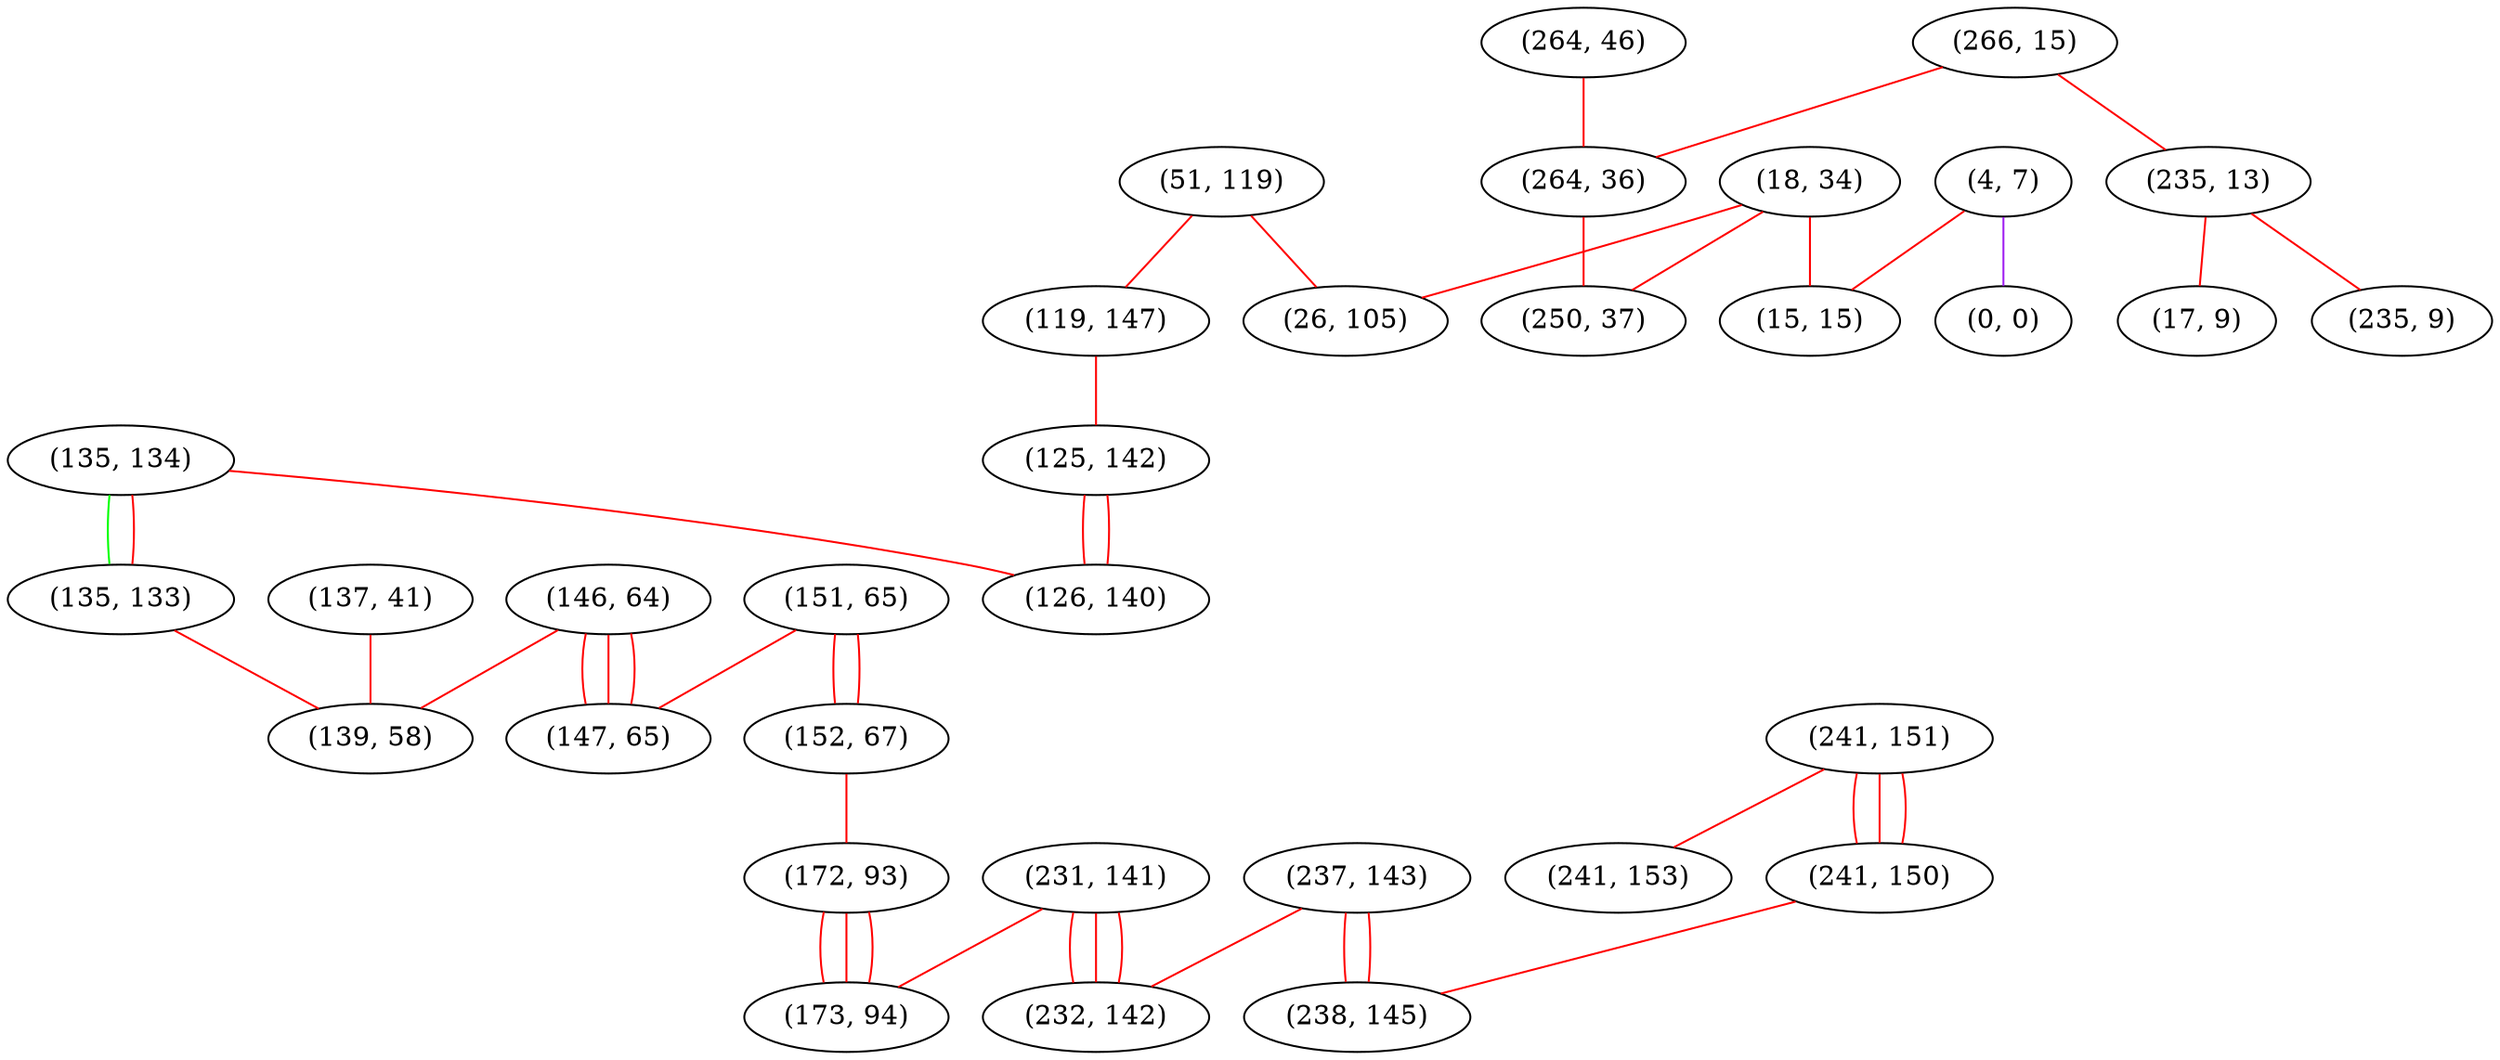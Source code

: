 graph "" {
"(146, 64)";
"(4, 7)";
"(237, 143)";
"(264, 46)";
"(241, 151)";
"(137, 41)";
"(266, 15)";
"(151, 65)";
"(264, 36)";
"(235, 13)";
"(18, 34)";
"(135, 134)";
"(235, 9)";
"(250, 37)";
"(152, 67)";
"(241, 150)";
"(172, 93)";
"(51, 119)";
"(147, 65)";
"(15, 15)";
"(119, 147)";
"(0, 0)";
"(231, 141)";
"(135, 133)";
"(232, 142)";
"(125, 142)";
"(126, 140)";
"(238, 145)";
"(17, 9)";
"(26, 105)";
"(139, 58)";
"(241, 153)";
"(173, 94)";
"(146, 64)" -- "(139, 58)"  [color=red, key=0, weight=1];
"(146, 64)" -- "(147, 65)"  [color=red, key=0, weight=1];
"(146, 64)" -- "(147, 65)"  [color=red, key=1, weight=1];
"(146, 64)" -- "(147, 65)"  [color=red, key=2, weight=1];
"(4, 7)" -- "(0, 0)"  [color=purple, key=0, weight=4];
"(4, 7)" -- "(15, 15)"  [color=red, key=0, weight=1];
"(237, 143)" -- "(232, 142)"  [color=red, key=0, weight=1];
"(237, 143)" -- "(238, 145)"  [color=red, key=0, weight=1];
"(237, 143)" -- "(238, 145)"  [color=red, key=1, weight=1];
"(264, 46)" -- "(264, 36)"  [color=red, key=0, weight=1];
"(241, 151)" -- "(241, 150)"  [color=red, key=0, weight=1];
"(241, 151)" -- "(241, 150)"  [color=red, key=1, weight=1];
"(241, 151)" -- "(241, 150)"  [color=red, key=2, weight=1];
"(241, 151)" -- "(241, 153)"  [color=red, key=0, weight=1];
"(137, 41)" -- "(139, 58)"  [color=red, key=0, weight=1];
"(266, 15)" -- "(235, 13)"  [color=red, key=0, weight=1];
"(266, 15)" -- "(264, 36)"  [color=red, key=0, weight=1];
"(151, 65)" -- "(152, 67)"  [color=red, key=0, weight=1];
"(151, 65)" -- "(152, 67)"  [color=red, key=1, weight=1];
"(151, 65)" -- "(147, 65)"  [color=red, key=0, weight=1];
"(264, 36)" -- "(250, 37)"  [color=red, key=0, weight=1];
"(235, 13)" -- "(235, 9)"  [color=red, key=0, weight=1];
"(235, 13)" -- "(17, 9)"  [color=red, key=0, weight=1];
"(18, 34)" -- "(250, 37)"  [color=red, key=0, weight=1];
"(18, 34)" -- "(15, 15)"  [color=red, key=0, weight=1];
"(18, 34)" -- "(26, 105)"  [color=red, key=0, weight=1];
"(135, 134)" -- "(126, 140)"  [color=red, key=0, weight=1];
"(135, 134)" -- "(135, 133)"  [color=green, key=0, weight=2];
"(135, 134)" -- "(135, 133)"  [color=red, key=1, weight=1];
"(152, 67)" -- "(172, 93)"  [color=red, key=0, weight=1];
"(241, 150)" -- "(238, 145)"  [color=red, key=0, weight=1];
"(172, 93)" -- "(173, 94)"  [color=red, key=0, weight=1];
"(172, 93)" -- "(173, 94)"  [color=red, key=1, weight=1];
"(172, 93)" -- "(173, 94)"  [color=red, key=2, weight=1];
"(51, 119)" -- "(119, 147)"  [color=red, key=0, weight=1];
"(51, 119)" -- "(26, 105)"  [color=red, key=0, weight=1];
"(119, 147)" -- "(125, 142)"  [color=red, key=0, weight=1];
"(231, 141)" -- "(173, 94)"  [color=red, key=0, weight=1];
"(231, 141)" -- "(232, 142)"  [color=red, key=0, weight=1];
"(231, 141)" -- "(232, 142)"  [color=red, key=1, weight=1];
"(231, 141)" -- "(232, 142)"  [color=red, key=2, weight=1];
"(135, 133)" -- "(139, 58)"  [color=red, key=0, weight=1];
"(125, 142)" -- "(126, 140)"  [color=red, key=0, weight=1];
"(125, 142)" -- "(126, 140)"  [color=red, key=1, weight=1];
}
